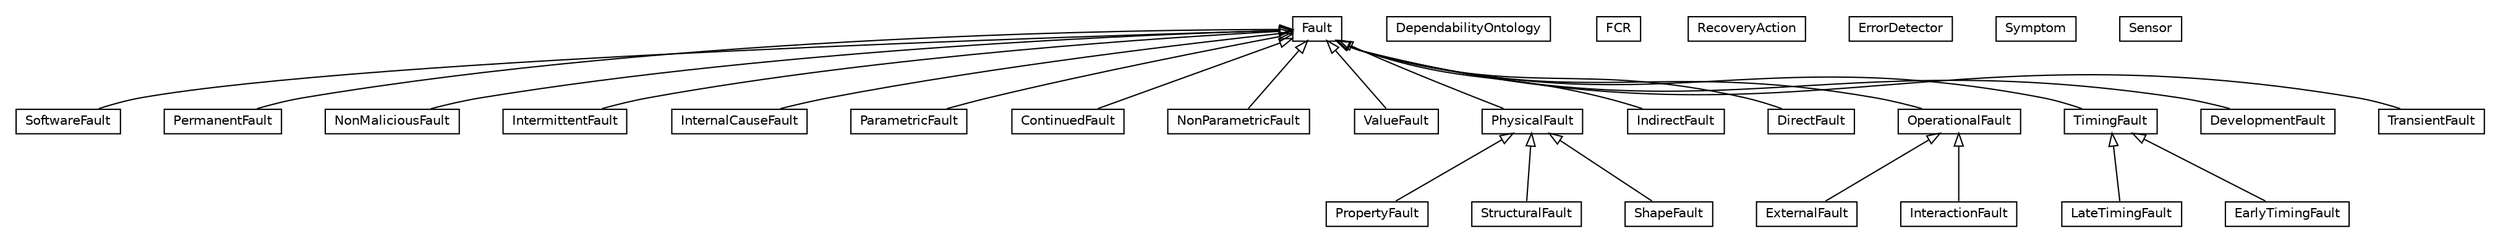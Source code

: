 #!/usr/local/bin/dot
#
# Class diagram 
# Generated by UMLGraph version R5_6-24-gf6e263 (http://www.umlgraph.org/)
#

digraph G {
	edge [fontname="Helvetica",fontsize=10,labelfontname="Helvetica",labelfontsize=10];
	node [fontname="Helvetica",fontsize=10,shape=plaintext];
	nodesep=0.25;
	ranksep=0.5;
	// org.universAAL.ontology.dependability.PropertyFault
	c18811 [label=<<table title="org.universAAL.ontology.dependability.PropertyFault" border="0" cellborder="1" cellspacing="0" cellpadding="2" port="p" href="./PropertyFault.html">
		<tr><td><table border="0" cellspacing="0" cellpadding="1">
<tr><td align="center" balign="center"> PropertyFault </td></tr>
		</table></td></tr>
		</table>>, URL="./PropertyFault.html", fontname="Helvetica", fontcolor="black", fontsize=10.0];
	// org.universAAL.ontology.dependability.SoftwareFault
	c18812 [label=<<table title="org.universAAL.ontology.dependability.SoftwareFault" border="0" cellborder="1" cellspacing="0" cellpadding="2" port="p" href="./SoftwareFault.html">
		<tr><td><table border="0" cellspacing="0" cellpadding="1">
<tr><td align="center" balign="center"> SoftwareFault </td></tr>
		</table></td></tr>
		</table>>, URL="./SoftwareFault.html", fontname="Helvetica", fontcolor="black", fontsize=10.0];
	// org.universAAL.ontology.dependability.PermanentFault
	c18813 [label=<<table title="org.universAAL.ontology.dependability.PermanentFault" border="0" cellborder="1" cellspacing="0" cellpadding="2" port="p" href="./PermanentFault.html">
		<tr><td><table border="0" cellspacing="0" cellpadding="1">
<tr><td align="center" balign="center"> PermanentFault </td></tr>
		</table></td></tr>
		</table>>, URL="./PermanentFault.html", fontname="Helvetica", fontcolor="black", fontsize=10.0];
	// org.universAAL.ontology.dependability.ExternalFault
	c18814 [label=<<table title="org.universAAL.ontology.dependability.ExternalFault" border="0" cellborder="1" cellspacing="0" cellpadding="2" port="p" href="./ExternalFault.html">
		<tr><td><table border="0" cellspacing="0" cellpadding="1">
<tr><td align="center" balign="center"> ExternalFault </td></tr>
		</table></td></tr>
		</table>>, URL="./ExternalFault.html", fontname="Helvetica", fontcolor="black", fontsize=10.0];
	// org.universAAL.ontology.dependability.NonMaliciousFault
	c18815 [label=<<table title="org.universAAL.ontology.dependability.NonMaliciousFault" border="0" cellborder="1" cellspacing="0" cellpadding="2" port="p" href="./NonMaliciousFault.html">
		<tr><td><table border="0" cellspacing="0" cellpadding="1">
<tr><td align="center" balign="center"> NonMaliciousFault </td></tr>
		</table></td></tr>
		</table>>, URL="./NonMaliciousFault.html", fontname="Helvetica", fontcolor="black", fontsize=10.0];
	// org.universAAL.ontology.dependability.IntermittentFault
	c18816 [label=<<table title="org.universAAL.ontology.dependability.IntermittentFault" border="0" cellborder="1" cellspacing="0" cellpadding="2" port="p" href="./IntermittentFault.html">
		<tr><td><table border="0" cellspacing="0" cellpadding="1">
<tr><td align="center" balign="center"> IntermittentFault </td></tr>
		</table></td></tr>
		</table>>, URL="./IntermittentFault.html", fontname="Helvetica", fontcolor="black", fontsize=10.0];
	// org.universAAL.ontology.dependability.DependabilityOntology
	c18817 [label=<<table title="org.universAAL.ontology.dependability.DependabilityOntology" border="0" cellborder="1" cellspacing="0" cellpadding="2" port="p" href="./DependabilityOntology.html">
		<tr><td><table border="0" cellspacing="0" cellpadding="1">
<tr><td align="center" balign="center"> DependabilityOntology </td></tr>
		</table></td></tr>
		</table>>, URL="./DependabilityOntology.html", fontname="Helvetica", fontcolor="black", fontsize=10.0];
	// org.universAAL.ontology.dependability.InternalCauseFault
	c18818 [label=<<table title="org.universAAL.ontology.dependability.InternalCauseFault" border="0" cellborder="1" cellspacing="0" cellpadding="2" port="p" href="./InternalCauseFault.html">
		<tr><td><table border="0" cellspacing="0" cellpadding="1">
<tr><td align="center" balign="center"> InternalCauseFault </td></tr>
		</table></td></tr>
		</table>>, URL="./InternalCauseFault.html", fontname="Helvetica", fontcolor="black", fontsize=10.0];
	// org.universAAL.ontology.dependability.ParametricFault
	c18819 [label=<<table title="org.universAAL.ontology.dependability.ParametricFault" border="0" cellborder="1" cellspacing="0" cellpadding="2" port="p" href="./ParametricFault.html">
		<tr><td><table border="0" cellspacing="0" cellpadding="1">
<tr><td align="center" balign="center"> ParametricFault </td></tr>
		</table></td></tr>
		</table>>, URL="./ParametricFault.html", fontname="Helvetica", fontcolor="black", fontsize=10.0];
	// org.universAAL.ontology.dependability.FCR
	c18820 [label=<<table title="org.universAAL.ontology.dependability.FCR" border="0" cellborder="1" cellspacing="0" cellpadding="2" port="p" href="./FCR.html">
		<tr><td><table border="0" cellspacing="0" cellpadding="1">
<tr><td align="center" balign="center"> FCR </td></tr>
		</table></td></tr>
		</table>>, URL="./FCR.html", fontname="Helvetica", fontcolor="black", fontsize=10.0];
	// org.universAAL.ontology.dependability.RecoveryAction
	c18821 [label=<<table title="org.universAAL.ontology.dependability.RecoveryAction" border="0" cellborder="1" cellspacing="0" cellpadding="2" port="p" href="./RecoveryAction.html">
		<tr><td><table border="0" cellspacing="0" cellpadding="1">
<tr><td align="center" balign="center"> RecoveryAction </td></tr>
		</table></td></tr>
		</table>>, URL="./RecoveryAction.html", fontname="Helvetica", fontcolor="black", fontsize=10.0];
	// org.universAAL.ontology.dependability.ContinuedFault
	c18822 [label=<<table title="org.universAAL.ontology.dependability.ContinuedFault" border="0" cellborder="1" cellspacing="0" cellpadding="2" port="p" href="./ContinuedFault.html">
		<tr><td><table border="0" cellspacing="0" cellpadding="1">
<tr><td align="center" balign="center"> ContinuedFault </td></tr>
		</table></td></tr>
		</table>>, URL="./ContinuedFault.html", fontname="Helvetica", fontcolor="black", fontsize=10.0];
	// org.universAAL.ontology.dependability.NonParametricFault
	c18823 [label=<<table title="org.universAAL.ontology.dependability.NonParametricFault" border="0" cellborder="1" cellspacing="0" cellpadding="2" port="p" href="./NonParametricFault.html">
		<tr><td><table border="0" cellspacing="0" cellpadding="1">
<tr><td align="center" balign="center"> NonParametricFault </td></tr>
		</table></td></tr>
		</table>>, URL="./NonParametricFault.html", fontname="Helvetica", fontcolor="black", fontsize=10.0];
	// org.universAAL.ontology.dependability.LateTimingFault
	c18824 [label=<<table title="org.universAAL.ontology.dependability.LateTimingFault" border="0" cellborder="1" cellspacing="0" cellpadding="2" port="p" href="./LateTimingFault.html">
		<tr><td><table border="0" cellspacing="0" cellpadding="1">
<tr><td align="center" balign="center"> LateTimingFault </td></tr>
		</table></td></tr>
		</table>>, URL="./LateTimingFault.html", fontname="Helvetica", fontcolor="black", fontsize=10.0];
	// org.universAAL.ontology.dependability.ValueFault
	c18825 [label=<<table title="org.universAAL.ontology.dependability.ValueFault" border="0" cellborder="1" cellspacing="0" cellpadding="2" port="p" href="./ValueFault.html">
		<tr><td><table border="0" cellspacing="0" cellpadding="1">
<tr><td align="center" balign="center"> ValueFault </td></tr>
		</table></td></tr>
		</table>>, URL="./ValueFault.html", fontname="Helvetica", fontcolor="black", fontsize=10.0];
	// org.universAAL.ontology.dependability.InteractionFault
	c18826 [label=<<table title="org.universAAL.ontology.dependability.InteractionFault" border="0" cellborder="1" cellspacing="0" cellpadding="2" port="p" href="./InteractionFault.html">
		<tr><td><table border="0" cellspacing="0" cellpadding="1">
<tr><td align="center" balign="center"> InteractionFault </td></tr>
		</table></td></tr>
		</table>>, URL="./InteractionFault.html", fontname="Helvetica", fontcolor="black", fontsize=10.0];
	// org.universAAL.ontology.dependability.StructuralFault
	c18827 [label=<<table title="org.universAAL.ontology.dependability.StructuralFault" border="0" cellborder="1" cellspacing="0" cellpadding="2" port="p" href="./StructuralFault.html">
		<tr><td><table border="0" cellspacing="0" cellpadding="1">
<tr><td align="center" balign="center"> StructuralFault </td></tr>
		</table></td></tr>
		</table>>, URL="./StructuralFault.html", fontname="Helvetica", fontcolor="black", fontsize=10.0];
	// org.universAAL.ontology.dependability.PhysicalFault
	c18828 [label=<<table title="org.universAAL.ontology.dependability.PhysicalFault" border="0" cellborder="1" cellspacing="0" cellpadding="2" port="p" href="./PhysicalFault.html">
		<tr><td><table border="0" cellspacing="0" cellpadding="1">
<tr><td align="center" balign="center"> PhysicalFault </td></tr>
		</table></td></tr>
		</table>>, URL="./PhysicalFault.html", fontname="Helvetica", fontcolor="black", fontsize=10.0];
	// org.universAAL.ontology.dependability.ShapeFault
	c18829 [label=<<table title="org.universAAL.ontology.dependability.ShapeFault" border="0" cellborder="1" cellspacing="0" cellpadding="2" port="p" href="./ShapeFault.html">
		<tr><td><table border="0" cellspacing="0" cellpadding="1">
<tr><td align="center" balign="center"> ShapeFault </td></tr>
		</table></td></tr>
		</table>>, URL="./ShapeFault.html", fontname="Helvetica", fontcolor="black", fontsize=10.0];
	// org.universAAL.ontology.dependability.IndirectFault
	c18830 [label=<<table title="org.universAAL.ontology.dependability.IndirectFault" border="0" cellborder="1" cellspacing="0" cellpadding="2" port="p" href="./IndirectFault.html">
		<tr><td><table border="0" cellspacing="0" cellpadding="1">
<tr><td align="center" balign="center"> IndirectFault </td></tr>
		</table></td></tr>
		</table>>, URL="./IndirectFault.html", fontname="Helvetica", fontcolor="black", fontsize=10.0];
	// org.universAAL.ontology.dependability.DirectFault
	c18831 [label=<<table title="org.universAAL.ontology.dependability.DirectFault" border="0" cellborder="1" cellspacing="0" cellpadding="2" port="p" href="./DirectFault.html">
		<tr><td><table border="0" cellspacing="0" cellpadding="1">
<tr><td align="center" balign="center"> DirectFault </td></tr>
		</table></td></tr>
		</table>>, URL="./DirectFault.html", fontname="Helvetica", fontcolor="black", fontsize=10.0];
	// org.universAAL.ontology.dependability.OperationalFault
	c18832 [label=<<table title="org.universAAL.ontology.dependability.OperationalFault" border="0" cellborder="1" cellspacing="0" cellpadding="2" port="p" href="./OperationalFault.html">
		<tr><td><table border="0" cellspacing="0" cellpadding="1">
<tr><td align="center" balign="center"> OperationalFault </td></tr>
		</table></td></tr>
		</table>>, URL="./OperationalFault.html", fontname="Helvetica", fontcolor="black", fontsize=10.0];
	// org.universAAL.ontology.dependability.TimingFault
	c18833 [label=<<table title="org.universAAL.ontology.dependability.TimingFault" border="0" cellborder="1" cellspacing="0" cellpadding="2" port="p" href="./TimingFault.html">
		<tr><td><table border="0" cellspacing="0" cellpadding="1">
<tr><td align="center" balign="center"> TimingFault </td></tr>
		</table></td></tr>
		</table>>, URL="./TimingFault.html", fontname="Helvetica", fontcolor="black", fontsize=10.0];
	// org.universAAL.ontology.dependability.EarlyTimingFault
	c18834 [label=<<table title="org.universAAL.ontology.dependability.EarlyTimingFault" border="0" cellborder="1" cellspacing="0" cellpadding="2" port="p" href="./EarlyTimingFault.html">
		<tr><td><table border="0" cellspacing="0" cellpadding="1">
<tr><td align="center" balign="center"> EarlyTimingFault </td></tr>
		</table></td></tr>
		</table>>, URL="./EarlyTimingFault.html", fontname="Helvetica", fontcolor="black", fontsize=10.0];
	// org.universAAL.ontology.dependability.DevelopmentFault
	c18835 [label=<<table title="org.universAAL.ontology.dependability.DevelopmentFault" border="0" cellborder="1" cellspacing="0" cellpadding="2" port="p" href="./DevelopmentFault.html">
		<tr><td><table border="0" cellspacing="0" cellpadding="1">
<tr><td align="center" balign="center"> DevelopmentFault </td></tr>
		</table></td></tr>
		</table>>, URL="./DevelopmentFault.html", fontname="Helvetica", fontcolor="black", fontsize=10.0];
	// org.universAAL.ontology.dependability.TransientFault
	c18836 [label=<<table title="org.universAAL.ontology.dependability.TransientFault" border="0" cellborder="1" cellspacing="0" cellpadding="2" port="p" href="./TransientFault.html">
		<tr><td><table border="0" cellspacing="0" cellpadding="1">
<tr><td align="center" balign="center"> TransientFault </td></tr>
		</table></td></tr>
		</table>>, URL="./TransientFault.html", fontname="Helvetica", fontcolor="black", fontsize=10.0];
	// org.universAAL.ontology.dependability.Fault
	c18837 [label=<<table title="org.universAAL.ontology.dependability.Fault" border="0" cellborder="1" cellspacing="0" cellpadding="2" port="p" href="./Fault.html">
		<tr><td><table border="0" cellspacing="0" cellpadding="1">
<tr><td align="center" balign="center"> Fault </td></tr>
		</table></td></tr>
		</table>>, URL="./Fault.html", fontname="Helvetica", fontcolor="black", fontsize=10.0];
	// org.universAAL.ontology.dependability.ErrorDetector
	c18838 [label=<<table title="org.universAAL.ontology.dependability.ErrorDetector" border="0" cellborder="1" cellspacing="0" cellpadding="2" port="p" href="./ErrorDetector.html">
		<tr><td><table border="0" cellspacing="0" cellpadding="1">
<tr><td align="center" balign="center"> ErrorDetector </td></tr>
		</table></td></tr>
		</table>>, URL="./ErrorDetector.html", fontname="Helvetica", fontcolor="black", fontsize=10.0];
	// org.universAAL.ontology.dependability.Symptom
	c18839 [label=<<table title="org.universAAL.ontology.dependability.Symptom" border="0" cellborder="1" cellspacing="0" cellpadding="2" port="p" href="./Symptom.html">
		<tr><td><table border="0" cellspacing="0" cellpadding="1">
<tr><td align="center" balign="center"> Symptom </td></tr>
		</table></td></tr>
		</table>>, URL="./Symptom.html", fontname="Helvetica", fontcolor="black", fontsize=10.0];
	// org.universAAL.ontology.dependability.Sensor
	c18840 [label=<<table title="org.universAAL.ontology.dependability.Sensor" border="0" cellborder="1" cellspacing="0" cellpadding="2" port="p" href="./Sensor.html">
		<tr><td><table border="0" cellspacing="0" cellpadding="1">
<tr><td align="center" balign="center"> Sensor </td></tr>
		</table></td></tr>
		</table>>, URL="./Sensor.html", fontname="Helvetica", fontcolor="black", fontsize=10.0];
	//org.universAAL.ontology.dependability.PropertyFault extends org.universAAL.ontology.dependability.PhysicalFault
	c18828:p -> c18811:p [dir=back,arrowtail=empty];
	//org.universAAL.ontology.dependability.SoftwareFault extends org.universAAL.ontology.dependability.Fault
	c18837:p -> c18812:p [dir=back,arrowtail=empty];
	//org.universAAL.ontology.dependability.PermanentFault extends org.universAAL.ontology.dependability.Fault
	c18837:p -> c18813:p [dir=back,arrowtail=empty];
	//org.universAAL.ontology.dependability.ExternalFault extends org.universAAL.ontology.dependability.OperationalFault
	c18832:p -> c18814:p [dir=back,arrowtail=empty];
	//org.universAAL.ontology.dependability.NonMaliciousFault extends org.universAAL.ontology.dependability.Fault
	c18837:p -> c18815:p [dir=back,arrowtail=empty];
	//org.universAAL.ontology.dependability.IntermittentFault extends org.universAAL.ontology.dependability.Fault
	c18837:p -> c18816:p [dir=back,arrowtail=empty];
	//org.universAAL.ontology.dependability.InternalCauseFault extends org.universAAL.ontology.dependability.Fault
	c18837:p -> c18818:p [dir=back,arrowtail=empty];
	//org.universAAL.ontology.dependability.ParametricFault extends org.universAAL.ontology.dependability.Fault
	c18837:p -> c18819:p [dir=back,arrowtail=empty];
	//org.universAAL.ontology.dependability.ContinuedFault extends org.universAAL.ontology.dependability.Fault
	c18837:p -> c18822:p [dir=back,arrowtail=empty];
	//org.universAAL.ontology.dependability.NonParametricFault extends org.universAAL.ontology.dependability.Fault
	c18837:p -> c18823:p [dir=back,arrowtail=empty];
	//org.universAAL.ontology.dependability.LateTimingFault extends org.universAAL.ontology.dependability.TimingFault
	c18833:p -> c18824:p [dir=back,arrowtail=empty];
	//org.universAAL.ontology.dependability.ValueFault extends org.universAAL.ontology.dependability.Fault
	c18837:p -> c18825:p [dir=back,arrowtail=empty];
	//org.universAAL.ontology.dependability.InteractionFault extends org.universAAL.ontology.dependability.OperationalFault
	c18832:p -> c18826:p [dir=back,arrowtail=empty];
	//org.universAAL.ontology.dependability.StructuralFault extends org.universAAL.ontology.dependability.PhysicalFault
	c18828:p -> c18827:p [dir=back,arrowtail=empty];
	//org.universAAL.ontology.dependability.PhysicalFault extends org.universAAL.ontology.dependability.Fault
	c18837:p -> c18828:p [dir=back,arrowtail=empty];
	//org.universAAL.ontology.dependability.ShapeFault extends org.universAAL.ontology.dependability.PhysicalFault
	c18828:p -> c18829:p [dir=back,arrowtail=empty];
	//org.universAAL.ontology.dependability.IndirectFault extends org.universAAL.ontology.dependability.Fault
	c18837:p -> c18830:p [dir=back,arrowtail=empty];
	//org.universAAL.ontology.dependability.DirectFault extends org.universAAL.ontology.dependability.Fault
	c18837:p -> c18831:p [dir=back,arrowtail=empty];
	//org.universAAL.ontology.dependability.OperationalFault extends org.universAAL.ontology.dependability.Fault
	c18837:p -> c18832:p [dir=back,arrowtail=empty];
	//org.universAAL.ontology.dependability.TimingFault extends org.universAAL.ontology.dependability.Fault
	c18837:p -> c18833:p [dir=back,arrowtail=empty];
	//org.universAAL.ontology.dependability.EarlyTimingFault extends org.universAAL.ontology.dependability.TimingFault
	c18833:p -> c18834:p [dir=back,arrowtail=empty];
	//org.universAAL.ontology.dependability.DevelopmentFault extends org.universAAL.ontology.dependability.Fault
	c18837:p -> c18835:p [dir=back,arrowtail=empty];
	//org.universAAL.ontology.dependability.TransientFault extends org.universAAL.ontology.dependability.Fault
	c18837:p -> c18836:p [dir=back,arrowtail=empty];
}

